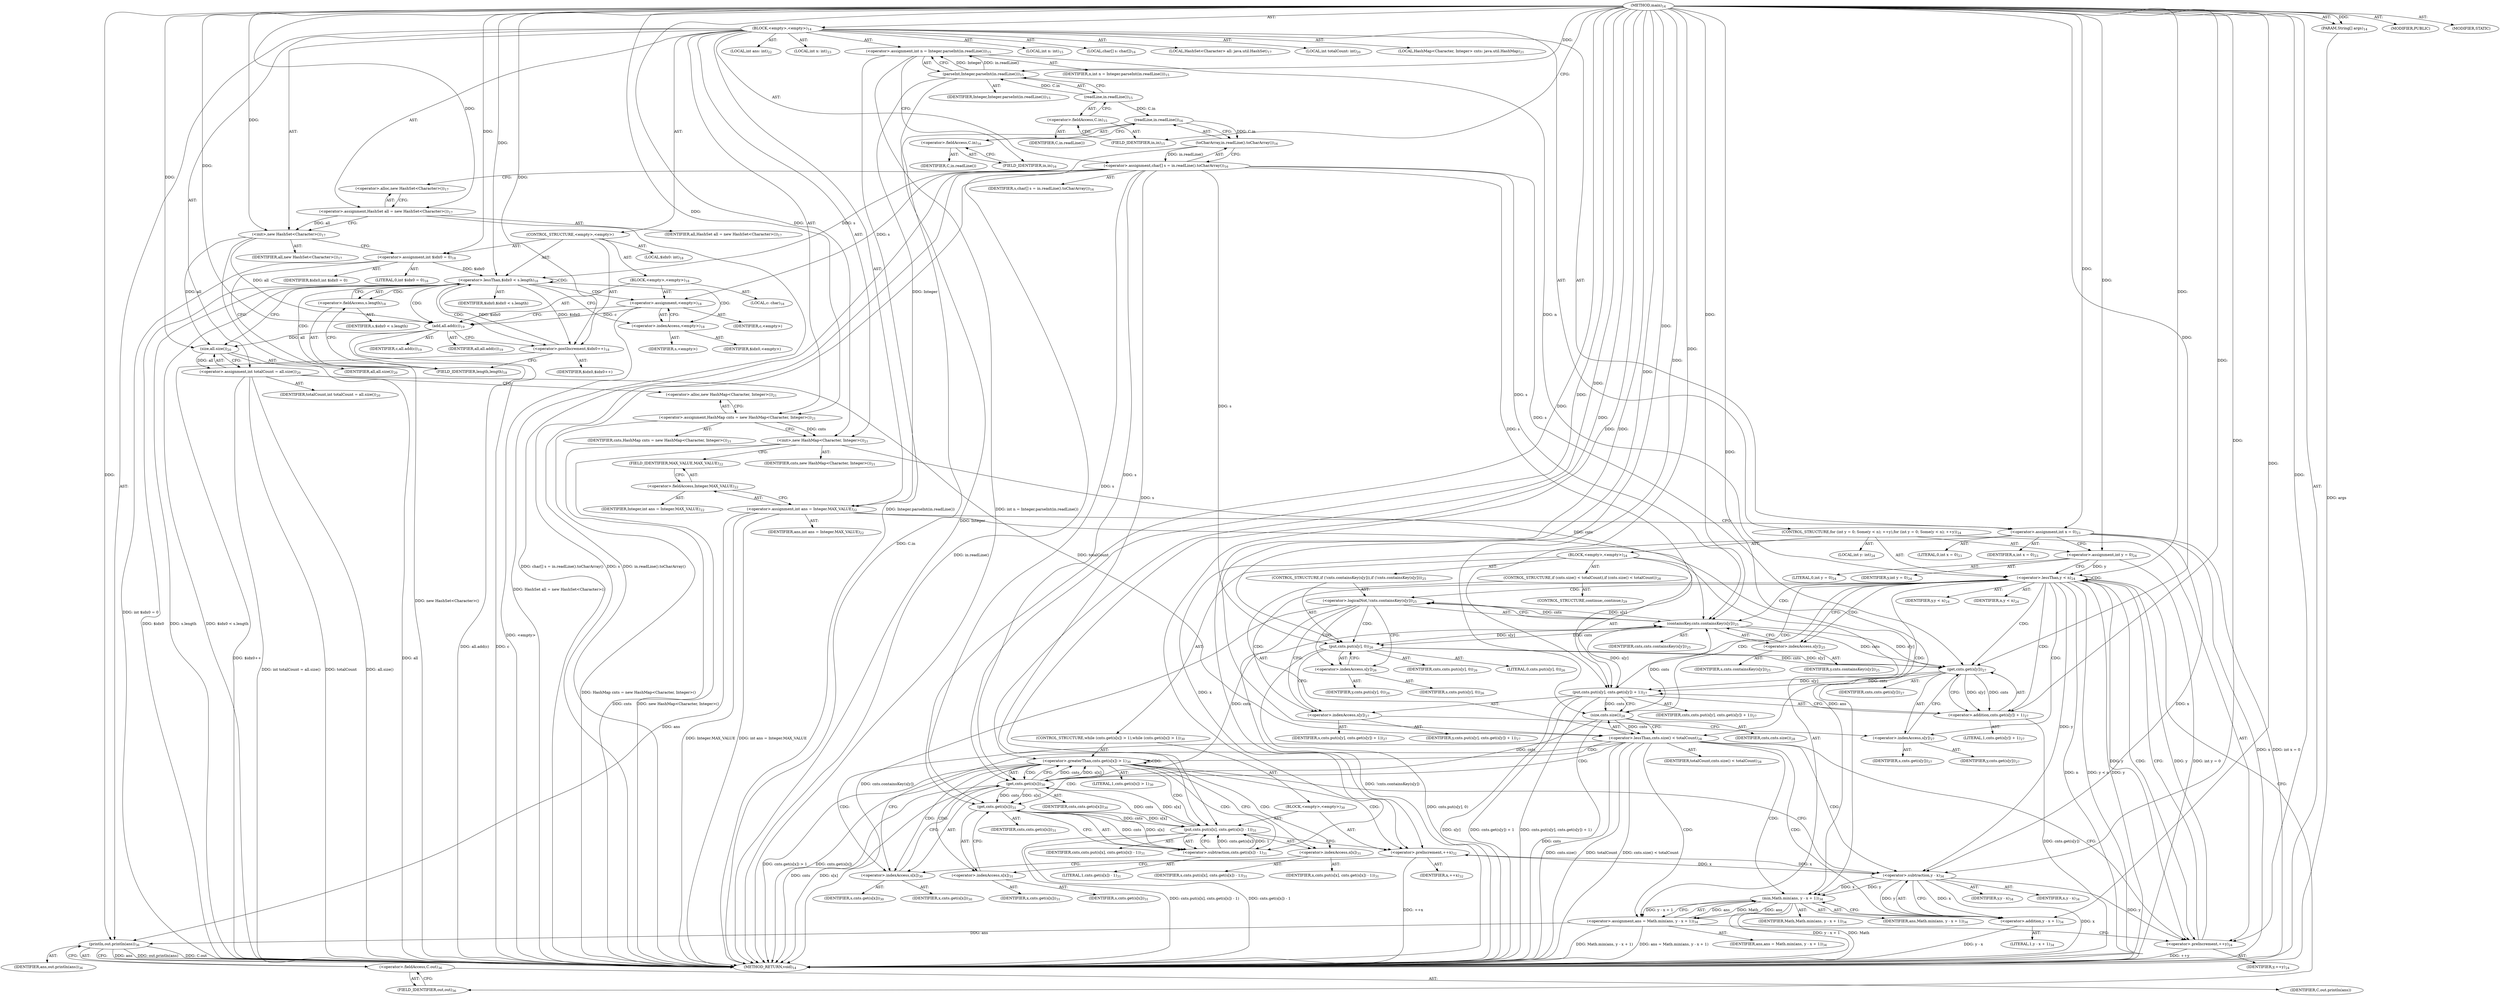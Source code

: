 digraph "main" {  
"28" [label = <(METHOD,main)<SUB>14</SUB>> ]
"29" [label = <(PARAM,String[] args)<SUB>14</SUB>> ]
"30" [label = <(BLOCK,&lt;empty&gt;,&lt;empty&gt;)<SUB>14</SUB>> ]
"31" [label = <(LOCAL,int n: int)<SUB>15</SUB>> ]
"32" [label = <(&lt;operator&gt;.assignment,int n = Integer.parseInt(in.readLine()))<SUB>15</SUB>> ]
"33" [label = <(IDENTIFIER,n,int n = Integer.parseInt(in.readLine()))<SUB>15</SUB>> ]
"34" [label = <(parseInt,Integer.parseInt(in.readLine()))<SUB>15</SUB>> ]
"35" [label = <(IDENTIFIER,Integer,Integer.parseInt(in.readLine()))<SUB>15</SUB>> ]
"36" [label = <(readLine,in.readLine())<SUB>15</SUB>> ]
"37" [label = <(&lt;operator&gt;.fieldAccess,C.in)<SUB>15</SUB>> ]
"38" [label = <(IDENTIFIER,C,in.readLine())> ]
"39" [label = <(FIELD_IDENTIFIER,in,in)<SUB>15</SUB>> ]
"40" [label = <(LOCAL,char[] s: char[])<SUB>16</SUB>> ]
"41" [label = <(&lt;operator&gt;.assignment,char[] s = in.readLine().toCharArray())<SUB>16</SUB>> ]
"42" [label = <(IDENTIFIER,s,char[] s = in.readLine().toCharArray())<SUB>16</SUB>> ]
"43" [label = <(toCharArray,in.readLine().toCharArray())<SUB>16</SUB>> ]
"44" [label = <(readLine,in.readLine())<SUB>16</SUB>> ]
"45" [label = <(&lt;operator&gt;.fieldAccess,C.in)<SUB>16</SUB>> ]
"46" [label = <(IDENTIFIER,C,in.readLine())> ]
"47" [label = <(FIELD_IDENTIFIER,in,in)<SUB>16</SUB>> ]
"6" [label = <(LOCAL,HashSet&lt;Character&gt; all: java.util.HashSet)<SUB>17</SUB>> ]
"48" [label = <(&lt;operator&gt;.assignment,HashSet all = new HashSet&lt;Character&gt;())<SUB>17</SUB>> ]
"49" [label = <(IDENTIFIER,all,HashSet all = new HashSet&lt;Character&gt;())<SUB>17</SUB>> ]
"50" [label = <(&lt;operator&gt;.alloc,new HashSet&lt;Character&gt;())<SUB>17</SUB>> ]
"51" [label = <(&lt;init&gt;,new HashSet&lt;Character&gt;())<SUB>17</SUB>> ]
"5" [label = <(IDENTIFIER,all,new HashSet&lt;Character&gt;())<SUB>17</SUB>> ]
"52" [label = <(CONTROL_STRUCTURE,&lt;empty&gt;,&lt;empty&gt;)> ]
"53" [label = <(LOCAL,$idx0: int)<SUB>18</SUB>> ]
"54" [label = <(&lt;operator&gt;.assignment,int $idx0 = 0)<SUB>18</SUB>> ]
"55" [label = <(IDENTIFIER,$idx0,int $idx0 = 0)> ]
"56" [label = <(LITERAL,0,int $idx0 = 0)<SUB>18</SUB>> ]
"57" [label = <(&lt;operator&gt;.lessThan,$idx0 &lt; s.length)<SUB>18</SUB>> ]
"58" [label = <(IDENTIFIER,$idx0,$idx0 &lt; s.length)> ]
"59" [label = <(&lt;operator&gt;.fieldAccess,s.length)<SUB>18</SUB>> ]
"60" [label = <(IDENTIFIER,s,$idx0 &lt; s.length)> ]
"61" [label = <(FIELD_IDENTIFIER,length,length)<SUB>18</SUB>> ]
"62" [label = <(&lt;operator&gt;.postIncrement,$idx0++)<SUB>18</SUB>> ]
"63" [label = <(IDENTIFIER,$idx0,$idx0++)> ]
"64" [label = <(BLOCK,&lt;empty&gt;,&lt;empty&gt;)<SUB>18</SUB>> ]
"65" [label = <(LOCAL,c: char)<SUB>18</SUB>> ]
"66" [label = <(&lt;operator&gt;.assignment,&lt;empty&gt;)<SUB>18</SUB>> ]
"67" [label = <(IDENTIFIER,c,&lt;empty&gt;)> ]
"68" [label = <(&lt;operator&gt;.indexAccess,&lt;empty&gt;)<SUB>18</SUB>> ]
"69" [label = <(IDENTIFIER,s,&lt;empty&gt;)> ]
"70" [label = <(IDENTIFIER,$idx0,&lt;empty&gt;)> ]
"71" [label = <(add,all.add(c))<SUB>19</SUB>> ]
"72" [label = <(IDENTIFIER,all,all.add(c))<SUB>19</SUB>> ]
"73" [label = <(IDENTIFIER,c,all.add(c))<SUB>19</SUB>> ]
"74" [label = <(LOCAL,int totalCount: int)<SUB>20</SUB>> ]
"75" [label = <(&lt;operator&gt;.assignment,int totalCount = all.size())<SUB>20</SUB>> ]
"76" [label = <(IDENTIFIER,totalCount,int totalCount = all.size())<SUB>20</SUB>> ]
"77" [label = <(size,all.size())<SUB>20</SUB>> ]
"78" [label = <(IDENTIFIER,all,all.size())<SUB>20</SUB>> ]
"8" [label = <(LOCAL,HashMap&lt;Character, Integer&gt; cnts: java.util.HashMap)<SUB>21</SUB>> ]
"79" [label = <(&lt;operator&gt;.assignment,HashMap cnts = new HashMap&lt;Character, Integer&gt;())<SUB>21</SUB>> ]
"80" [label = <(IDENTIFIER,cnts,HashMap cnts = new HashMap&lt;Character, Integer&gt;())<SUB>21</SUB>> ]
"81" [label = <(&lt;operator&gt;.alloc,new HashMap&lt;Character, Integer&gt;())<SUB>21</SUB>> ]
"82" [label = <(&lt;init&gt;,new HashMap&lt;Character, Integer&gt;())<SUB>21</SUB>> ]
"7" [label = <(IDENTIFIER,cnts,new HashMap&lt;Character, Integer&gt;())<SUB>21</SUB>> ]
"83" [label = <(LOCAL,int ans: int)<SUB>22</SUB>> ]
"84" [label = <(&lt;operator&gt;.assignment,int ans = Integer.MAX_VALUE)<SUB>22</SUB>> ]
"85" [label = <(IDENTIFIER,ans,int ans = Integer.MAX_VALUE)<SUB>22</SUB>> ]
"86" [label = <(&lt;operator&gt;.fieldAccess,Integer.MAX_VALUE)<SUB>22</SUB>> ]
"87" [label = <(IDENTIFIER,Integer,int ans = Integer.MAX_VALUE)<SUB>22</SUB>> ]
"88" [label = <(FIELD_IDENTIFIER,MAX_VALUE,MAX_VALUE)<SUB>22</SUB>> ]
"89" [label = <(LOCAL,int x: int)<SUB>23</SUB>> ]
"90" [label = <(&lt;operator&gt;.assignment,int x = 0)<SUB>23</SUB>> ]
"91" [label = <(IDENTIFIER,x,int x = 0)<SUB>23</SUB>> ]
"92" [label = <(LITERAL,0,int x = 0)<SUB>23</SUB>> ]
"93" [label = <(CONTROL_STRUCTURE,for (int y = 0; Some(y &lt; n); ++y),for (int y = 0; Some(y &lt; n); ++y))<SUB>24</SUB>> ]
"94" [label = <(LOCAL,int y: int)<SUB>24</SUB>> ]
"95" [label = <(&lt;operator&gt;.assignment,int y = 0)<SUB>24</SUB>> ]
"96" [label = <(IDENTIFIER,y,int y = 0)<SUB>24</SUB>> ]
"97" [label = <(LITERAL,0,int y = 0)<SUB>24</SUB>> ]
"98" [label = <(&lt;operator&gt;.lessThan,y &lt; n)<SUB>24</SUB>> ]
"99" [label = <(IDENTIFIER,y,y &lt; n)<SUB>24</SUB>> ]
"100" [label = <(IDENTIFIER,n,y &lt; n)<SUB>24</SUB>> ]
"101" [label = <(&lt;operator&gt;.preIncrement,++y)<SUB>24</SUB>> ]
"102" [label = <(IDENTIFIER,y,++y)<SUB>24</SUB>> ]
"103" [label = <(BLOCK,&lt;empty&gt;,&lt;empty&gt;)<SUB>24</SUB>> ]
"104" [label = <(CONTROL_STRUCTURE,if (!cnts.containsKey(s[y])),if (!cnts.containsKey(s[y])))<SUB>25</SUB>> ]
"105" [label = <(&lt;operator&gt;.logicalNot,!cnts.containsKey(s[y]))<SUB>25</SUB>> ]
"106" [label = <(containsKey,cnts.containsKey(s[y]))<SUB>25</SUB>> ]
"107" [label = <(IDENTIFIER,cnts,cnts.containsKey(s[y]))<SUB>25</SUB>> ]
"108" [label = <(&lt;operator&gt;.indexAccess,s[y])<SUB>25</SUB>> ]
"109" [label = <(IDENTIFIER,s,cnts.containsKey(s[y]))<SUB>25</SUB>> ]
"110" [label = <(IDENTIFIER,y,cnts.containsKey(s[y]))<SUB>25</SUB>> ]
"111" [label = <(put,cnts.put(s[y], 0))<SUB>26</SUB>> ]
"112" [label = <(IDENTIFIER,cnts,cnts.put(s[y], 0))<SUB>26</SUB>> ]
"113" [label = <(&lt;operator&gt;.indexAccess,s[y])<SUB>26</SUB>> ]
"114" [label = <(IDENTIFIER,s,cnts.put(s[y], 0))<SUB>26</SUB>> ]
"115" [label = <(IDENTIFIER,y,cnts.put(s[y], 0))<SUB>26</SUB>> ]
"116" [label = <(LITERAL,0,cnts.put(s[y], 0))<SUB>26</SUB>> ]
"117" [label = <(put,cnts.put(s[y], cnts.get(s[y]) + 1))<SUB>27</SUB>> ]
"118" [label = <(IDENTIFIER,cnts,cnts.put(s[y], cnts.get(s[y]) + 1))<SUB>27</SUB>> ]
"119" [label = <(&lt;operator&gt;.indexAccess,s[y])<SUB>27</SUB>> ]
"120" [label = <(IDENTIFIER,s,cnts.put(s[y], cnts.get(s[y]) + 1))<SUB>27</SUB>> ]
"121" [label = <(IDENTIFIER,y,cnts.put(s[y], cnts.get(s[y]) + 1))<SUB>27</SUB>> ]
"122" [label = <(&lt;operator&gt;.addition,cnts.get(s[y]) + 1)<SUB>27</SUB>> ]
"123" [label = <(get,cnts.get(s[y]))<SUB>27</SUB>> ]
"124" [label = <(IDENTIFIER,cnts,cnts.get(s[y]))<SUB>27</SUB>> ]
"125" [label = <(&lt;operator&gt;.indexAccess,s[y])<SUB>27</SUB>> ]
"126" [label = <(IDENTIFIER,s,cnts.get(s[y]))<SUB>27</SUB>> ]
"127" [label = <(IDENTIFIER,y,cnts.get(s[y]))<SUB>27</SUB>> ]
"128" [label = <(LITERAL,1,cnts.get(s[y]) + 1)<SUB>27</SUB>> ]
"129" [label = <(CONTROL_STRUCTURE,if (cnts.size() &lt; totalCount),if (cnts.size() &lt; totalCount))<SUB>28</SUB>> ]
"130" [label = <(&lt;operator&gt;.lessThan,cnts.size() &lt; totalCount)<SUB>28</SUB>> ]
"131" [label = <(size,cnts.size())<SUB>28</SUB>> ]
"132" [label = <(IDENTIFIER,cnts,cnts.size())<SUB>28</SUB>> ]
"133" [label = <(IDENTIFIER,totalCount,cnts.size() &lt; totalCount)<SUB>28</SUB>> ]
"134" [label = <(CONTROL_STRUCTURE,continue;,continue;)<SUB>29</SUB>> ]
"135" [label = <(CONTROL_STRUCTURE,while (cnts.get(s[x]) &gt; 1),while (cnts.get(s[x]) &gt; 1))<SUB>30</SUB>> ]
"136" [label = <(&lt;operator&gt;.greaterThan,cnts.get(s[x]) &gt; 1)<SUB>30</SUB>> ]
"137" [label = <(get,cnts.get(s[x]))<SUB>30</SUB>> ]
"138" [label = <(IDENTIFIER,cnts,cnts.get(s[x]))<SUB>30</SUB>> ]
"139" [label = <(&lt;operator&gt;.indexAccess,s[x])<SUB>30</SUB>> ]
"140" [label = <(IDENTIFIER,s,cnts.get(s[x]))<SUB>30</SUB>> ]
"141" [label = <(IDENTIFIER,x,cnts.get(s[x]))<SUB>30</SUB>> ]
"142" [label = <(LITERAL,1,cnts.get(s[x]) &gt; 1)<SUB>30</SUB>> ]
"143" [label = <(BLOCK,&lt;empty&gt;,&lt;empty&gt;)<SUB>30</SUB>> ]
"144" [label = <(put,cnts.put(s[x], cnts.get(s[x]) - 1))<SUB>31</SUB>> ]
"145" [label = <(IDENTIFIER,cnts,cnts.put(s[x], cnts.get(s[x]) - 1))<SUB>31</SUB>> ]
"146" [label = <(&lt;operator&gt;.indexAccess,s[x])<SUB>31</SUB>> ]
"147" [label = <(IDENTIFIER,s,cnts.put(s[x], cnts.get(s[x]) - 1))<SUB>31</SUB>> ]
"148" [label = <(IDENTIFIER,x,cnts.put(s[x], cnts.get(s[x]) - 1))<SUB>31</SUB>> ]
"149" [label = <(&lt;operator&gt;.subtraction,cnts.get(s[x]) - 1)<SUB>31</SUB>> ]
"150" [label = <(get,cnts.get(s[x]))<SUB>31</SUB>> ]
"151" [label = <(IDENTIFIER,cnts,cnts.get(s[x]))<SUB>31</SUB>> ]
"152" [label = <(&lt;operator&gt;.indexAccess,s[x])<SUB>31</SUB>> ]
"153" [label = <(IDENTIFIER,s,cnts.get(s[x]))<SUB>31</SUB>> ]
"154" [label = <(IDENTIFIER,x,cnts.get(s[x]))<SUB>31</SUB>> ]
"155" [label = <(LITERAL,1,cnts.get(s[x]) - 1)<SUB>31</SUB>> ]
"156" [label = <(&lt;operator&gt;.preIncrement,++x)<SUB>32</SUB>> ]
"157" [label = <(IDENTIFIER,x,++x)<SUB>32</SUB>> ]
"158" [label = <(&lt;operator&gt;.assignment,ans = Math.min(ans, y - x + 1))<SUB>34</SUB>> ]
"159" [label = <(IDENTIFIER,ans,ans = Math.min(ans, y - x + 1))<SUB>34</SUB>> ]
"160" [label = <(min,Math.min(ans, y - x + 1))<SUB>34</SUB>> ]
"161" [label = <(IDENTIFIER,Math,Math.min(ans, y - x + 1))<SUB>34</SUB>> ]
"162" [label = <(IDENTIFIER,ans,Math.min(ans, y - x + 1))<SUB>34</SUB>> ]
"163" [label = <(&lt;operator&gt;.addition,y - x + 1)<SUB>34</SUB>> ]
"164" [label = <(&lt;operator&gt;.subtraction,y - x)<SUB>34</SUB>> ]
"165" [label = <(IDENTIFIER,y,y - x)<SUB>34</SUB>> ]
"166" [label = <(IDENTIFIER,x,y - x)<SUB>34</SUB>> ]
"167" [label = <(LITERAL,1,y - x + 1)<SUB>34</SUB>> ]
"168" [label = <(println,out.println(ans))<SUB>36</SUB>> ]
"169" [label = <(&lt;operator&gt;.fieldAccess,C.out)<SUB>36</SUB>> ]
"170" [label = <(IDENTIFIER,C,out.println(ans))> ]
"171" [label = <(FIELD_IDENTIFIER,out,out)<SUB>36</SUB>> ]
"172" [label = <(IDENTIFIER,ans,out.println(ans))<SUB>36</SUB>> ]
"173" [label = <(MODIFIER,PUBLIC)> ]
"174" [label = <(MODIFIER,STATIC)> ]
"175" [label = <(METHOD_RETURN,void)<SUB>14</SUB>> ]
  "28" -> "29"  [ label = "AST: "] 
  "28" -> "30"  [ label = "AST: "] 
  "28" -> "173"  [ label = "AST: "] 
  "28" -> "174"  [ label = "AST: "] 
  "28" -> "175"  [ label = "AST: "] 
  "30" -> "31"  [ label = "AST: "] 
  "30" -> "32"  [ label = "AST: "] 
  "30" -> "40"  [ label = "AST: "] 
  "30" -> "41"  [ label = "AST: "] 
  "30" -> "6"  [ label = "AST: "] 
  "30" -> "48"  [ label = "AST: "] 
  "30" -> "51"  [ label = "AST: "] 
  "30" -> "52"  [ label = "AST: "] 
  "30" -> "74"  [ label = "AST: "] 
  "30" -> "75"  [ label = "AST: "] 
  "30" -> "8"  [ label = "AST: "] 
  "30" -> "79"  [ label = "AST: "] 
  "30" -> "82"  [ label = "AST: "] 
  "30" -> "83"  [ label = "AST: "] 
  "30" -> "84"  [ label = "AST: "] 
  "30" -> "89"  [ label = "AST: "] 
  "30" -> "90"  [ label = "AST: "] 
  "30" -> "93"  [ label = "AST: "] 
  "30" -> "168"  [ label = "AST: "] 
  "32" -> "33"  [ label = "AST: "] 
  "32" -> "34"  [ label = "AST: "] 
  "34" -> "35"  [ label = "AST: "] 
  "34" -> "36"  [ label = "AST: "] 
  "36" -> "37"  [ label = "AST: "] 
  "37" -> "38"  [ label = "AST: "] 
  "37" -> "39"  [ label = "AST: "] 
  "41" -> "42"  [ label = "AST: "] 
  "41" -> "43"  [ label = "AST: "] 
  "43" -> "44"  [ label = "AST: "] 
  "44" -> "45"  [ label = "AST: "] 
  "45" -> "46"  [ label = "AST: "] 
  "45" -> "47"  [ label = "AST: "] 
  "48" -> "49"  [ label = "AST: "] 
  "48" -> "50"  [ label = "AST: "] 
  "51" -> "5"  [ label = "AST: "] 
  "52" -> "53"  [ label = "AST: "] 
  "52" -> "54"  [ label = "AST: "] 
  "52" -> "57"  [ label = "AST: "] 
  "52" -> "62"  [ label = "AST: "] 
  "52" -> "64"  [ label = "AST: "] 
  "54" -> "55"  [ label = "AST: "] 
  "54" -> "56"  [ label = "AST: "] 
  "57" -> "58"  [ label = "AST: "] 
  "57" -> "59"  [ label = "AST: "] 
  "59" -> "60"  [ label = "AST: "] 
  "59" -> "61"  [ label = "AST: "] 
  "62" -> "63"  [ label = "AST: "] 
  "64" -> "65"  [ label = "AST: "] 
  "64" -> "66"  [ label = "AST: "] 
  "64" -> "71"  [ label = "AST: "] 
  "66" -> "67"  [ label = "AST: "] 
  "66" -> "68"  [ label = "AST: "] 
  "68" -> "69"  [ label = "AST: "] 
  "68" -> "70"  [ label = "AST: "] 
  "71" -> "72"  [ label = "AST: "] 
  "71" -> "73"  [ label = "AST: "] 
  "75" -> "76"  [ label = "AST: "] 
  "75" -> "77"  [ label = "AST: "] 
  "77" -> "78"  [ label = "AST: "] 
  "79" -> "80"  [ label = "AST: "] 
  "79" -> "81"  [ label = "AST: "] 
  "82" -> "7"  [ label = "AST: "] 
  "84" -> "85"  [ label = "AST: "] 
  "84" -> "86"  [ label = "AST: "] 
  "86" -> "87"  [ label = "AST: "] 
  "86" -> "88"  [ label = "AST: "] 
  "90" -> "91"  [ label = "AST: "] 
  "90" -> "92"  [ label = "AST: "] 
  "93" -> "94"  [ label = "AST: "] 
  "93" -> "95"  [ label = "AST: "] 
  "93" -> "98"  [ label = "AST: "] 
  "93" -> "101"  [ label = "AST: "] 
  "93" -> "103"  [ label = "AST: "] 
  "95" -> "96"  [ label = "AST: "] 
  "95" -> "97"  [ label = "AST: "] 
  "98" -> "99"  [ label = "AST: "] 
  "98" -> "100"  [ label = "AST: "] 
  "101" -> "102"  [ label = "AST: "] 
  "103" -> "104"  [ label = "AST: "] 
  "103" -> "117"  [ label = "AST: "] 
  "103" -> "129"  [ label = "AST: "] 
  "103" -> "135"  [ label = "AST: "] 
  "103" -> "158"  [ label = "AST: "] 
  "104" -> "105"  [ label = "AST: "] 
  "104" -> "111"  [ label = "AST: "] 
  "105" -> "106"  [ label = "AST: "] 
  "106" -> "107"  [ label = "AST: "] 
  "106" -> "108"  [ label = "AST: "] 
  "108" -> "109"  [ label = "AST: "] 
  "108" -> "110"  [ label = "AST: "] 
  "111" -> "112"  [ label = "AST: "] 
  "111" -> "113"  [ label = "AST: "] 
  "111" -> "116"  [ label = "AST: "] 
  "113" -> "114"  [ label = "AST: "] 
  "113" -> "115"  [ label = "AST: "] 
  "117" -> "118"  [ label = "AST: "] 
  "117" -> "119"  [ label = "AST: "] 
  "117" -> "122"  [ label = "AST: "] 
  "119" -> "120"  [ label = "AST: "] 
  "119" -> "121"  [ label = "AST: "] 
  "122" -> "123"  [ label = "AST: "] 
  "122" -> "128"  [ label = "AST: "] 
  "123" -> "124"  [ label = "AST: "] 
  "123" -> "125"  [ label = "AST: "] 
  "125" -> "126"  [ label = "AST: "] 
  "125" -> "127"  [ label = "AST: "] 
  "129" -> "130"  [ label = "AST: "] 
  "129" -> "134"  [ label = "AST: "] 
  "130" -> "131"  [ label = "AST: "] 
  "130" -> "133"  [ label = "AST: "] 
  "131" -> "132"  [ label = "AST: "] 
  "135" -> "136"  [ label = "AST: "] 
  "135" -> "143"  [ label = "AST: "] 
  "136" -> "137"  [ label = "AST: "] 
  "136" -> "142"  [ label = "AST: "] 
  "137" -> "138"  [ label = "AST: "] 
  "137" -> "139"  [ label = "AST: "] 
  "139" -> "140"  [ label = "AST: "] 
  "139" -> "141"  [ label = "AST: "] 
  "143" -> "144"  [ label = "AST: "] 
  "143" -> "156"  [ label = "AST: "] 
  "144" -> "145"  [ label = "AST: "] 
  "144" -> "146"  [ label = "AST: "] 
  "144" -> "149"  [ label = "AST: "] 
  "146" -> "147"  [ label = "AST: "] 
  "146" -> "148"  [ label = "AST: "] 
  "149" -> "150"  [ label = "AST: "] 
  "149" -> "155"  [ label = "AST: "] 
  "150" -> "151"  [ label = "AST: "] 
  "150" -> "152"  [ label = "AST: "] 
  "152" -> "153"  [ label = "AST: "] 
  "152" -> "154"  [ label = "AST: "] 
  "156" -> "157"  [ label = "AST: "] 
  "158" -> "159"  [ label = "AST: "] 
  "158" -> "160"  [ label = "AST: "] 
  "160" -> "161"  [ label = "AST: "] 
  "160" -> "162"  [ label = "AST: "] 
  "160" -> "163"  [ label = "AST: "] 
  "163" -> "164"  [ label = "AST: "] 
  "163" -> "167"  [ label = "AST: "] 
  "164" -> "165"  [ label = "AST: "] 
  "164" -> "166"  [ label = "AST: "] 
  "168" -> "169"  [ label = "AST: "] 
  "168" -> "172"  [ label = "AST: "] 
  "169" -> "170"  [ label = "AST: "] 
  "169" -> "171"  [ label = "AST: "] 
  "32" -> "47"  [ label = "CFG: "] 
  "41" -> "50"  [ label = "CFG: "] 
  "48" -> "51"  [ label = "CFG: "] 
  "51" -> "54"  [ label = "CFG: "] 
  "75" -> "81"  [ label = "CFG: "] 
  "79" -> "82"  [ label = "CFG: "] 
  "82" -> "88"  [ label = "CFG: "] 
  "84" -> "90"  [ label = "CFG: "] 
  "90" -> "95"  [ label = "CFG: "] 
  "168" -> "175"  [ label = "CFG: "] 
  "34" -> "32"  [ label = "CFG: "] 
  "43" -> "41"  [ label = "CFG: "] 
  "50" -> "48"  [ label = "CFG: "] 
  "54" -> "61"  [ label = "CFG: "] 
  "57" -> "68"  [ label = "CFG: "] 
  "57" -> "77"  [ label = "CFG: "] 
  "62" -> "61"  [ label = "CFG: "] 
  "77" -> "75"  [ label = "CFG: "] 
  "81" -> "79"  [ label = "CFG: "] 
  "86" -> "84"  [ label = "CFG: "] 
  "95" -> "98"  [ label = "CFG: "] 
  "98" -> "108"  [ label = "CFG: "] 
  "98" -> "171"  [ label = "CFG: "] 
  "101" -> "98"  [ label = "CFG: "] 
  "169" -> "168"  [ label = "CFG: "] 
  "36" -> "34"  [ label = "CFG: "] 
  "44" -> "43"  [ label = "CFG: "] 
  "59" -> "57"  [ label = "CFG: "] 
  "66" -> "71"  [ label = "CFG: "] 
  "71" -> "62"  [ label = "CFG: "] 
  "88" -> "86"  [ label = "CFG: "] 
  "117" -> "131"  [ label = "CFG: "] 
  "158" -> "101"  [ label = "CFG: "] 
  "171" -> "169"  [ label = "CFG: "] 
  "37" -> "36"  [ label = "CFG: "] 
  "45" -> "44"  [ label = "CFG: "] 
  "61" -> "59"  [ label = "CFG: "] 
  "68" -> "66"  [ label = "CFG: "] 
  "105" -> "113"  [ label = "CFG: "] 
  "105" -> "119"  [ label = "CFG: "] 
  "111" -> "119"  [ label = "CFG: "] 
  "119" -> "125"  [ label = "CFG: "] 
  "122" -> "117"  [ label = "CFG: "] 
  "130" -> "101"  [ label = "CFG: "] 
  "130" -> "139"  [ label = "CFG: "] 
  "136" -> "146"  [ label = "CFG: "] 
  "136" -> "164"  [ label = "CFG: "] 
  "160" -> "158"  [ label = "CFG: "] 
  "39" -> "37"  [ label = "CFG: "] 
  "47" -> "45"  [ label = "CFG: "] 
  "106" -> "105"  [ label = "CFG: "] 
  "113" -> "111"  [ label = "CFG: "] 
  "123" -> "122"  [ label = "CFG: "] 
  "131" -> "130"  [ label = "CFG: "] 
  "137" -> "136"  [ label = "CFG: "] 
  "144" -> "156"  [ label = "CFG: "] 
  "156" -> "139"  [ label = "CFG: "] 
  "163" -> "160"  [ label = "CFG: "] 
  "108" -> "106"  [ label = "CFG: "] 
  "125" -> "123"  [ label = "CFG: "] 
  "139" -> "137"  [ label = "CFG: "] 
  "146" -> "152"  [ label = "CFG: "] 
  "149" -> "144"  [ label = "CFG: "] 
  "164" -> "163"  [ label = "CFG: "] 
  "150" -> "149"  [ label = "CFG: "] 
  "152" -> "150"  [ label = "CFG: "] 
  "28" -> "39"  [ label = "CFG: "] 
  "29" -> "175"  [ label = "DDG: args"] 
  "34" -> "175"  [ label = "DDG: Integer"] 
  "32" -> "175"  [ label = "DDG: Integer.parseInt(in.readLine())"] 
  "32" -> "175"  [ label = "DDG: int n = Integer.parseInt(in.readLine())"] 
  "41" -> "175"  [ label = "DDG: s"] 
  "44" -> "175"  [ label = "DDG: C.in"] 
  "43" -> "175"  [ label = "DDG: in.readLine()"] 
  "41" -> "175"  [ label = "DDG: in.readLine().toCharArray()"] 
  "41" -> "175"  [ label = "DDG: char[] s = in.readLine().toCharArray()"] 
  "48" -> "175"  [ label = "DDG: HashSet all = new HashSet&lt;Character&gt;()"] 
  "51" -> "175"  [ label = "DDG: new HashSet&lt;Character&gt;()"] 
  "54" -> "175"  [ label = "DDG: int $idx0 = 0"] 
  "57" -> "175"  [ label = "DDG: $idx0"] 
  "57" -> "175"  [ label = "DDG: s.length"] 
  "57" -> "175"  [ label = "DDG: $idx0 &lt; s.length"] 
  "75" -> "175"  [ label = "DDG: totalCount"] 
  "77" -> "175"  [ label = "DDG: all"] 
  "75" -> "175"  [ label = "DDG: all.size()"] 
  "75" -> "175"  [ label = "DDG: int totalCount = all.size()"] 
  "79" -> "175"  [ label = "DDG: HashMap cnts = new HashMap&lt;Character, Integer&gt;()"] 
  "82" -> "175"  [ label = "DDG: cnts"] 
  "82" -> "175"  [ label = "DDG: new HashMap&lt;Character, Integer&gt;()"] 
  "84" -> "175"  [ label = "DDG: Integer.MAX_VALUE"] 
  "84" -> "175"  [ label = "DDG: int ans = Integer.MAX_VALUE"] 
  "90" -> "175"  [ label = "DDG: x"] 
  "90" -> "175"  [ label = "DDG: int x = 0"] 
  "95" -> "175"  [ label = "DDG: int y = 0"] 
  "98" -> "175"  [ label = "DDG: y"] 
  "98" -> "175"  [ label = "DDG: n"] 
  "98" -> "175"  [ label = "DDG: y &lt; n"] 
  "168" -> "175"  [ label = "DDG: C.out"] 
  "168" -> "175"  [ label = "DDG: ans"] 
  "168" -> "175"  [ label = "DDG: out.println(ans)"] 
  "105" -> "175"  [ label = "DDG: cnts.containsKey(s[y])"] 
  "105" -> "175"  [ label = "DDG: !cnts.containsKey(s[y])"] 
  "111" -> "175"  [ label = "DDG: cnts.put(s[y], 0)"] 
  "117" -> "175"  [ label = "DDG: s[y]"] 
  "122" -> "175"  [ label = "DDG: cnts.get(s[y])"] 
  "117" -> "175"  [ label = "DDG: cnts.get(s[y]) + 1"] 
  "117" -> "175"  [ label = "DDG: cnts.put(s[y], cnts.get(s[y]) + 1)"] 
  "131" -> "175"  [ label = "DDG: cnts"] 
  "130" -> "175"  [ label = "DDG: cnts.size()"] 
  "130" -> "175"  [ label = "DDG: totalCount"] 
  "130" -> "175"  [ label = "DDG: cnts.size() &lt; totalCount"] 
  "137" -> "175"  [ label = "DDG: cnts"] 
  "137" -> "175"  [ label = "DDG: s[x]"] 
  "136" -> "175"  [ label = "DDG: cnts.get(s[x])"] 
  "136" -> "175"  [ label = "DDG: cnts.get(s[x]) &gt; 1"] 
  "164" -> "175"  [ label = "DDG: x"] 
  "163" -> "175"  [ label = "DDG: y - x"] 
  "160" -> "175"  [ label = "DDG: y - x + 1"] 
  "158" -> "175"  [ label = "DDG: Math.min(ans, y - x + 1)"] 
  "158" -> "175"  [ label = "DDG: ans = Math.min(ans, y - x + 1)"] 
  "144" -> "175"  [ label = "DDG: cnts.get(s[x]) - 1"] 
  "144" -> "175"  [ label = "DDG: cnts.put(s[x], cnts.get(s[x]) - 1)"] 
  "156" -> "175"  [ label = "DDG: ++x"] 
  "101" -> "175"  [ label = "DDG: ++y"] 
  "66" -> "175"  [ label = "DDG: &lt;empty&gt;"] 
  "71" -> "175"  [ label = "DDG: c"] 
  "71" -> "175"  [ label = "DDG: all.add(c)"] 
  "62" -> "175"  [ label = "DDG: $idx0++"] 
  "160" -> "175"  [ label = "DDG: Math"] 
  "28" -> "29"  [ label = "DDG: "] 
  "34" -> "32"  [ label = "DDG: Integer"] 
  "34" -> "32"  [ label = "DDG: in.readLine()"] 
  "43" -> "41"  [ label = "DDG: in.readLine()"] 
  "28" -> "48"  [ label = "DDG: "] 
  "77" -> "75"  [ label = "DDG: all"] 
  "28" -> "79"  [ label = "DDG: "] 
  "34" -> "84"  [ label = "DDG: Integer"] 
  "28" -> "90"  [ label = "DDG: "] 
  "48" -> "51"  [ label = "DDG: all"] 
  "28" -> "51"  [ label = "DDG: "] 
  "28" -> "54"  [ label = "DDG: "] 
  "79" -> "82"  [ label = "DDG: cnts"] 
  "28" -> "82"  [ label = "DDG: "] 
  "28" -> "95"  [ label = "DDG: "] 
  "84" -> "168"  [ label = "DDG: ans"] 
  "158" -> "168"  [ label = "DDG: ans"] 
  "28" -> "168"  [ label = "DDG: "] 
  "28" -> "34"  [ label = "DDG: "] 
  "36" -> "34"  [ label = "DDG: C.in"] 
  "44" -> "43"  [ label = "DDG: C.in"] 
  "54" -> "57"  [ label = "DDG: $idx0"] 
  "62" -> "57"  [ label = "DDG: $idx0"] 
  "28" -> "57"  [ label = "DDG: "] 
  "41" -> "57"  [ label = "DDG: s"] 
  "57" -> "62"  [ label = "DDG: $idx0"] 
  "28" -> "62"  [ label = "DDG: "] 
  "41" -> "66"  [ label = "DDG: s"] 
  "51" -> "77"  [ label = "DDG: all"] 
  "71" -> "77"  [ label = "DDG: all"] 
  "28" -> "77"  [ label = "DDG: "] 
  "95" -> "98"  [ label = "DDG: y"] 
  "101" -> "98"  [ label = "DDG: y"] 
  "28" -> "98"  [ label = "DDG: "] 
  "32" -> "98"  [ label = "DDG: n"] 
  "98" -> "101"  [ label = "DDG: y"] 
  "164" -> "101"  [ label = "DDG: y"] 
  "28" -> "101"  [ label = "DDG: "] 
  "160" -> "158"  [ label = "DDG: Math"] 
  "160" -> "158"  [ label = "DDG: ans"] 
  "160" -> "158"  [ label = "DDG: y - x + 1"] 
  "36" -> "44"  [ label = "DDG: C.in"] 
  "51" -> "71"  [ label = "DDG: all"] 
  "28" -> "71"  [ label = "DDG: "] 
  "66" -> "71"  [ label = "DDG: c"] 
  "123" -> "117"  [ label = "DDG: cnts"] 
  "28" -> "117"  [ label = "DDG: "] 
  "41" -> "117"  [ label = "DDG: s"] 
  "123" -> "117"  [ label = "DDG: s[y]"] 
  "106" -> "105"  [ label = "DDG: cnts"] 
  "106" -> "105"  [ label = "DDG: s[y]"] 
  "106" -> "111"  [ label = "DDG: cnts"] 
  "28" -> "111"  [ label = "DDG: "] 
  "41" -> "111"  [ label = "DDG: s"] 
  "106" -> "111"  [ label = "DDG: s[y]"] 
  "123" -> "122"  [ label = "DDG: cnts"] 
  "123" -> "122"  [ label = "DDG: s[y]"] 
  "28" -> "122"  [ label = "DDG: "] 
  "131" -> "130"  [ label = "DDG: cnts"] 
  "75" -> "130"  [ label = "DDG: totalCount"] 
  "28" -> "130"  [ label = "DDG: "] 
  "137" -> "136"  [ label = "DDG: cnts"] 
  "137" -> "136"  [ label = "DDG: s[x]"] 
  "28" -> "136"  [ label = "DDG: "] 
  "28" -> "160"  [ label = "DDG: "] 
  "84" -> "160"  [ label = "DDG: ans"] 
  "158" -> "160"  [ label = "DDG: ans"] 
  "164" -> "160"  [ label = "DDG: y"] 
  "164" -> "160"  [ label = "DDG: x"] 
  "82" -> "106"  [ label = "DDG: cnts"] 
  "131" -> "106"  [ label = "DDG: cnts"] 
  "137" -> "106"  [ label = "DDG: cnts"] 
  "28" -> "106"  [ label = "DDG: "] 
  "41" -> "106"  [ label = "DDG: s"] 
  "117" -> "106"  [ label = "DDG: s[y]"] 
  "106" -> "123"  [ label = "DDG: cnts"] 
  "111" -> "123"  [ label = "DDG: cnts"] 
  "28" -> "123"  [ label = "DDG: "] 
  "41" -> "123"  [ label = "DDG: s"] 
  "106" -> "123"  [ label = "DDG: s[y]"] 
  "111" -> "123"  [ label = "DDG: s[y]"] 
  "117" -> "131"  [ label = "DDG: cnts"] 
  "28" -> "131"  [ label = "DDG: "] 
  "131" -> "137"  [ label = "DDG: cnts"] 
  "144" -> "137"  [ label = "DDG: cnts"] 
  "28" -> "137"  [ label = "DDG: "] 
  "41" -> "137"  [ label = "DDG: s"] 
  "144" -> "137"  [ label = "DDG: s[x]"] 
  "150" -> "144"  [ label = "DDG: cnts"] 
  "28" -> "144"  [ label = "DDG: "] 
  "41" -> "144"  [ label = "DDG: s"] 
  "150" -> "144"  [ label = "DDG: s[x]"] 
  "149" -> "144"  [ label = "DDG: cnts.get(s[x])"] 
  "149" -> "144"  [ label = "DDG: 1"] 
  "90" -> "156"  [ label = "DDG: x"] 
  "164" -> "156"  [ label = "DDG: x"] 
  "28" -> "156"  [ label = "DDG: "] 
  "164" -> "163"  [ label = "DDG: y"] 
  "164" -> "163"  [ label = "DDG: x"] 
  "28" -> "163"  [ label = "DDG: "] 
  "150" -> "149"  [ label = "DDG: cnts"] 
  "150" -> "149"  [ label = "DDG: s[x]"] 
  "28" -> "149"  [ label = "DDG: "] 
  "98" -> "164"  [ label = "DDG: y"] 
  "28" -> "164"  [ label = "DDG: "] 
  "90" -> "164"  [ label = "DDG: x"] 
  "156" -> "164"  [ label = "DDG: x"] 
  "137" -> "150"  [ label = "DDG: cnts"] 
  "28" -> "150"  [ label = "DDG: "] 
  "41" -> "150"  [ label = "DDG: s"] 
  "137" -> "150"  [ label = "DDG: s[x]"] 
  "57" -> "68"  [ label = "CDG: "] 
  "57" -> "57"  [ label = "CDG: "] 
  "57" -> "66"  [ label = "CDG: "] 
  "57" -> "59"  [ label = "CDG: "] 
  "57" -> "61"  [ label = "CDG: "] 
  "57" -> "71"  [ label = "CDG: "] 
  "57" -> "62"  [ label = "CDG: "] 
  "98" -> "98"  [ label = "CDG: "] 
  "98" -> "122"  [ label = "CDG: "] 
  "98" -> "131"  [ label = "CDG: "] 
  "98" -> "119"  [ label = "CDG: "] 
  "98" -> "123"  [ label = "CDG: "] 
  "98" -> "106"  [ label = "CDG: "] 
  "98" -> "101"  [ label = "CDG: "] 
  "98" -> "105"  [ label = "CDG: "] 
  "98" -> "130"  [ label = "CDG: "] 
  "98" -> "117"  [ label = "CDG: "] 
  "98" -> "108"  [ label = "CDG: "] 
  "98" -> "125"  [ label = "CDG: "] 
  "105" -> "113"  [ label = "CDG: "] 
  "105" -> "111"  [ label = "CDG: "] 
  "130" -> "160"  [ label = "CDG: "] 
  "130" -> "136"  [ label = "CDG: "] 
  "130" -> "163"  [ label = "CDG: "] 
  "130" -> "137"  [ label = "CDG: "] 
  "130" -> "164"  [ label = "CDG: "] 
  "130" -> "139"  [ label = "CDG: "] 
  "130" -> "158"  [ label = "CDG: "] 
  "136" -> "136"  [ label = "CDG: "] 
  "136" -> "146"  [ label = "CDG: "] 
  "136" -> "149"  [ label = "CDG: "] 
  "136" -> "150"  [ label = "CDG: "] 
  "136" -> "144"  [ label = "CDG: "] 
  "136" -> "137"  [ label = "CDG: "] 
  "136" -> "152"  [ label = "CDG: "] 
  "136" -> "139"  [ label = "CDG: "] 
  "136" -> "156"  [ label = "CDG: "] 
}
